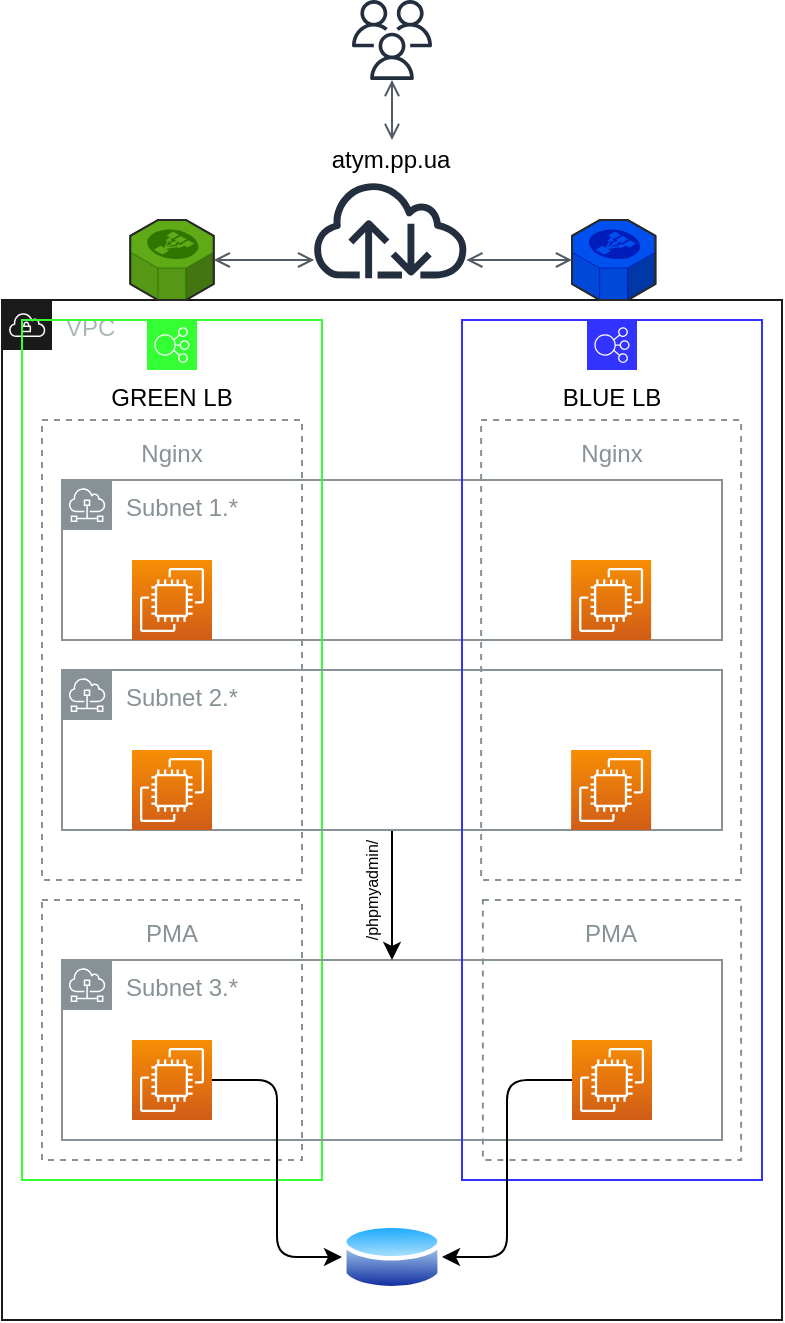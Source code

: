 <mxfile version="15.8.7" type="device"><diagram id="AItmDXGy2Lvs5Tl_apkD" name="Page-1"><mxGraphModel dx="1104" dy="1087" grid="0" gridSize="10" guides="1" tooltips="1" connect="1" arrows="1" fold="1" page="0" pageScale="1" pageWidth="850" pageHeight="1100" background="#ffffff" math="0" shadow="0"><root><mxCell id="0"/><mxCell id="1" parent="0"/><mxCell id="19" value="VPC" style="points=[[0,0],[0.25,0],[0.5,0],[0.75,0],[1,0],[1,0.25],[1,0.5],[1,0.75],[1,1],[0.75,1],[0.5,1],[0.25,1],[0,1],[0,0.75],[0,0.5],[0,0.25]];outlineConnect=0;gradientColor=none;html=1;whiteSpace=wrap;fontSize=12;fontStyle=0;shape=mxgraph.aws4.group;grIcon=mxgraph.aws4.group_vpc;verticalAlign=top;align=left;spacingLeft=30;fontColor=#AAB7B8;dashed=0;fillColor=none;strokeColor=#1A1A1A;" parent="1" vertex="1"><mxGeometry x="10" y="-70" width="390" height="510" as="geometry"/></mxCell><mxCell id="48" value="Nginx&lt;br&gt;" style="outlineConnect=0;gradientColor=none;html=1;whiteSpace=wrap;fontSize=12;fontStyle=0;strokeColor=#879196;fillColor=none;verticalAlign=top;align=center;fontColor=#879196;dashed=1;spacingTop=3;" parent="1" vertex="1"><mxGeometry x="30" y="-10" width="130" height="230" as="geometry"/></mxCell><mxCell id="47" value="Subnet 1.*" style="outlineConnect=0;gradientColor=none;html=1;whiteSpace=wrap;fontSize=12;fontStyle=0;shape=mxgraph.aws4.group;grIcon=mxgraph.aws4.group_subnet;strokeColor=#879196;fillColor=none;verticalAlign=top;align=left;spacingLeft=30;fontColor=#879196;dashed=0;" parent="1" vertex="1"><mxGeometry x="40" y="20" width="330" height="80" as="geometry"/></mxCell><mxCell id="62" value="Nginx&lt;br&gt;" style="outlineConnect=0;gradientColor=none;html=1;whiteSpace=wrap;fontSize=12;fontStyle=0;strokeColor=#879196;fillColor=none;verticalAlign=top;align=center;fontColor=#879196;dashed=1;spacingTop=3;" parent="1" vertex="1"><mxGeometry x="249.56" y="-10" width="130" height="230" as="geometry"/></mxCell><mxCell id="45" value="GREEN LB" style="outlineConnect=0;html=1;whiteSpace=wrap;fontSize=12;fontStyle=0;shape=mxgraph.aws4.groupCenter;grIcon=mxgraph.aws4.group_elastic_load_balancing;grStroke=1;verticalAlign=top;align=center;dashed=0;spacingTop=25;fillColor=none;strokeColor=#33FF33;fontColor=#000000;" parent="1" vertex="1"><mxGeometry x="20" y="-60" width="150" height="430" as="geometry"/></mxCell><mxCell id="56" value="PMA" style="outlineConnect=0;gradientColor=none;html=1;whiteSpace=wrap;fontSize=12;fontStyle=0;strokeColor=#879196;fillColor=none;verticalAlign=top;align=center;fontColor=#879196;dashed=1;spacingTop=3;" parent="1" vertex="1"><mxGeometry x="30" y="230" width="130" height="130" as="geometry"/></mxCell><mxCell id="63" value="PMA" style="outlineConnect=0;gradientColor=none;html=1;whiteSpace=wrap;fontSize=12;fontStyle=0;strokeColor=#879196;fillColor=none;verticalAlign=top;align=center;fontColor=#879196;dashed=1;spacingTop=3;" parent="1" vertex="1"><mxGeometry x="250.43" y="230" width="129.13" height="130" as="geometry"/></mxCell><mxCell id="55" value="Subnet 3.*&lt;br&gt;" style="outlineConnect=0;gradientColor=none;html=1;whiteSpace=wrap;fontSize=12;fontStyle=0;shape=mxgraph.aws4.group;grIcon=mxgraph.aws4.group_subnet;strokeColor=#879196;fillColor=none;verticalAlign=top;align=left;spacingLeft=30;fontColor=#879196;dashed=0;" parent="1" vertex="1"><mxGeometry x="40" y="260" width="330" height="90" as="geometry"/></mxCell><mxCell id="10" value="" style="edgeStyle=orthogonalEdgeStyle;html=1;endArrow=open;elbow=vertical;startArrow=open;startFill=0;endFill=0;strokeColor=#545B64;rounded=0;" parent="1" edge="1"><mxGeometry width="100" relative="1" as="geometry"><mxPoint x="205" y="-150" as="sourcePoint"/><mxPoint x="205" y="-180" as="targetPoint"/><Array as="points"/></mxGeometry></mxCell><mxCell id="11" value="" style="outlineConnect=0;fontColor=#232F3E;gradientColor=none;fillColor=#232F3E;strokeColor=none;dashed=0;verticalLabelPosition=bottom;verticalAlign=top;align=center;html=1;fontSize=12;fontStyle=0;aspect=fixed;pointerEvents=1;shape=mxgraph.aws4.internet;" parent="1" vertex="1"><mxGeometry x="164.13" y="-130" width="80" height="49.23" as="geometry"/></mxCell><mxCell id="12" value="" style="outlineConnect=0;fontColor=#232F3E;gradientColor=none;fillColor=#232F3E;strokeColor=none;dashed=0;verticalLabelPosition=bottom;verticalAlign=top;align=center;html=1;fontSize=12;fontStyle=0;aspect=fixed;pointerEvents=1;shape=mxgraph.aws4.users;" parent="1" vertex="1"><mxGeometry x="185" y="-220" width="40" height="40" as="geometry"/></mxCell><mxCell id="13" value="&lt;font color=&quot;#000000&quot;&gt;atym.pp.ua&lt;br&gt;&lt;/font&gt;" style="text;html=1;align=center;verticalAlign=middle;resizable=0;points=[];autosize=1;strokeColor=none;" parent="1" vertex="1"><mxGeometry x="169.13" y="-150" width="70" height="20" as="geometry"/></mxCell><mxCell id="14" value="" style="verticalLabelPosition=bottom;html=1;verticalAlign=top;strokeWidth=1;align=center;outlineConnect=0;dashed=0;outlineConnect=0;shape=mxgraph.aws3d.elasticLoadBalancing;fillColor=#60a917;strokeColor=#2D7600;aspect=fixed;direction=east;fontColor=#ffffff;" parent="1" vertex="1"><mxGeometry x="74.13" y="-110" width="41.74" height="40" as="geometry"/></mxCell><mxCell id="15" value="" style="edgeStyle=orthogonalEdgeStyle;html=1;endArrow=open;elbow=vertical;startArrow=open;startFill=0;endFill=0;strokeColor=#545B64;rounded=0;" parent="1" source="11" target="14" edge="1"><mxGeometry width="100" relative="1" as="geometry"><mxPoint x="360" y="310" as="sourcePoint"/><mxPoint x="160" y="-150" as="targetPoint"/><Array as="points"><mxPoint x="150" y="-90"/><mxPoint x="150" y="-90"/></Array></mxGeometry></mxCell><mxCell id="22" value="" style="aspect=fixed;perimeter=ellipsePerimeter;html=1;align=center;shadow=0;dashed=0;spacingTop=3;image;image=img/lib/active_directory/database.svg;" parent="1" vertex="1"><mxGeometry x="180" y="390" width="50" height="37" as="geometry"/></mxCell><mxCell id="16" value="" style="verticalLabelPosition=bottom;html=1;verticalAlign=top;strokeWidth=1;align=center;outlineConnect=0;dashed=0;outlineConnect=0;shape=mxgraph.aws3d.elasticLoadBalancing;fillColor=#0050ef;strokeColor=#001DBC;aspect=fixed;direction=east;fontColor=#ffffff;" parent="1" vertex="1"><mxGeometry x="295" y="-110" width="41.74" height="40" as="geometry"/></mxCell><mxCell id="39" value="" style="points=[[0,0,0],[0.25,0,0],[0.5,0,0],[0.75,0,0],[1,0,0],[0,1,0],[0.25,1,0],[0.5,1,0],[0.75,1,0],[1,1,0],[0,0.25,0],[0,0.5,0],[0,0.75,0],[1,0.25,0],[1,0.5,0],[1,0.75,0]];outlineConnect=0;fontColor=#232F3E;gradientColor=#F78E04;gradientDirection=north;fillColor=#D05C17;strokeColor=#ffffff;dashed=0;verticalLabelPosition=bottom;verticalAlign=top;align=center;html=1;fontSize=12;fontStyle=0;aspect=fixed;shape=mxgraph.aws4.resourceIcon;resIcon=mxgraph.aws4.ec2;" parent="1" vertex="1"><mxGeometry x="75" y="60" width="40" height="40" as="geometry"/></mxCell><mxCell id="nojgAzZFzNdz6m8paG4x-76" style="edgeStyle=orthogonalEdgeStyle;rounded=0;orthogonalLoop=1;jettySize=auto;html=1;" parent="1" source="46" target="55" edge="1"><mxGeometry relative="1" as="geometry"/></mxCell><mxCell id="46" value="Subnet 2.*" style="outlineConnect=0;gradientColor=none;html=1;whiteSpace=wrap;fontSize=12;fontStyle=0;shape=mxgraph.aws4.group;grIcon=mxgraph.aws4.group_subnet;strokeColor=#879196;fillColor=none;verticalAlign=top;align=left;spacingLeft=30;fontColor=#879196;dashed=0;" parent="1" vertex="1"><mxGeometry x="40" y="115" width="330" height="80" as="geometry"/></mxCell><mxCell id="33" value="" style="points=[[0,0,0],[0.25,0,0],[0.5,0,0],[0.75,0,0],[1,0,0],[0,1,0],[0.25,1,0],[0.5,1,0],[0.75,1,0],[1,1,0],[0,0.25,0],[0,0.5,0],[0,0.75,0],[1,0.25,0],[1,0.5,0],[1,0.75,0]];outlineConnect=0;fontColor=#232F3E;gradientColor=#F78E04;gradientDirection=north;fillColor=#D05C17;strokeColor=#ffffff;dashed=0;verticalLabelPosition=bottom;verticalAlign=top;align=center;html=1;fontSize=12;fontStyle=0;aspect=fixed;shape=mxgraph.aws4.resourceIcon;resIcon=mxgraph.aws4.ec2;" parent="1" vertex="1"><mxGeometry x="75" y="155" width="40" height="40" as="geometry"/></mxCell><mxCell id="58" value="BLUE LB" style="outlineConnect=0;html=1;whiteSpace=wrap;fontSize=12;fontStyle=0;shape=mxgraph.aws4.groupCenter;grIcon=mxgraph.aws4.group_elastic_load_balancing;grStroke=1;verticalAlign=top;align=center;dashed=0;spacingTop=25;fillColor=none;strokeColor=#3333FF;fontColor=#000000;" parent="1" vertex="1"><mxGeometry x="240" y="-60" width="150" height="430" as="geometry"/></mxCell><mxCell id="59" value="" style="points=[[0,0,0],[0.25,0,0],[0.5,0,0],[0.75,0,0],[1,0,0],[0,1,0],[0.25,1,0],[0.5,1,0],[0.75,1,0],[1,1,0],[0,0.25,0],[0,0.5,0],[0,0.75,0],[1,0.25,0],[1,0.5,0],[1,0.75,0]];outlineConnect=0;fontColor=#232F3E;gradientColor=#F78E04;gradientDirection=north;fillColor=#D05C17;strokeColor=#ffffff;dashed=0;verticalLabelPosition=bottom;verticalAlign=top;align=center;html=1;fontSize=12;fontStyle=0;aspect=fixed;shape=mxgraph.aws4.resourceIcon;resIcon=mxgraph.aws4.ec2;" parent="1" vertex="1"><mxGeometry x="294.56" y="60" width="40" height="40" as="geometry"/></mxCell><mxCell id="60" value="" style="points=[[0,0,0],[0.25,0,0],[0.5,0,0],[0.75,0,0],[1,0,0],[0,1,0],[0.25,1,0],[0.5,1,0],[0.75,1,0],[1,1,0],[0,0.25,0],[0,0.5,0],[0,0.75,0],[1,0.25,0],[1,0.5,0],[1,0.75,0]];outlineConnect=0;fontColor=#232F3E;gradientColor=#F78E04;gradientDirection=north;fillColor=#D05C17;strokeColor=#ffffff;dashed=0;verticalLabelPosition=bottom;verticalAlign=top;align=center;html=1;fontSize=12;fontStyle=0;aspect=fixed;shape=mxgraph.aws4.resourceIcon;resIcon=mxgraph.aws4.ec2;" parent="1" vertex="1"><mxGeometry x="294.56" y="155" width="40" height="40" as="geometry"/></mxCell><mxCell id="nojgAzZFzNdz6m8paG4x-81" style="edgeStyle=orthogonalEdgeStyle;rounded=1;orthogonalLoop=1;jettySize=auto;html=1;entryX=0;entryY=0.5;entryDx=0;entryDy=0;fontSize=8;" parent="1" source="54" target="22" edge="1"><mxGeometry relative="1" as="geometry"/></mxCell><mxCell id="54" value="" style="points=[[0,0,0],[0.25,0,0],[0.5,0,0],[0.75,0,0],[1,0,0],[0,1,0],[0.25,1,0],[0.5,1,0],[0.75,1,0],[1,1,0],[0,0.25,0],[0,0.5,0],[0,0.75,0],[1,0.25,0],[1,0.5,0],[1,0.75,0]];outlineConnect=0;fontColor=#232F3E;gradientColor=#F78E04;gradientDirection=north;fillColor=#D05C17;strokeColor=#ffffff;dashed=0;verticalLabelPosition=bottom;verticalAlign=top;align=center;html=1;fontSize=12;fontStyle=0;aspect=fixed;shape=mxgraph.aws4.resourceIcon;resIcon=mxgraph.aws4.ec2;" parent="1" vertex="1"><mxGeometry x="75.001" y="300" width="40" height="40" as="geometry"/></mxCell><mxCell id="nojgAzZFzNdz6m8paG4x-82" style="edgeStyle=orthogonalEdgeStyle;rounded=1;orthogonalLoop=1;jettySize=auto;html=1;entryX=1;entryY=0.5;entryDx=0;entryDy=0;fontSize=8;" parent="1" source="61" target="22" edge="1"><mxGeometry relative="1" as="geometry"/></mxCell><mxCell id="61" value="" style="points=[[0,0,0],[0.25,0,0],[0.5,0,0],[0.75,0,0],[1,0,0],[0,1,0],[0.25,1,0],[0.5,1,0],[0.75,1,0],[1,1,0],[0,0.25,0],[0,0.5,0],[0,0.75,0],[1,0.25,0],[1,0.5,0],[1,0.75,0]];outlineConnect=0;fontColor=#232F3E;gradientColor=#F78E04;gradientDirection=north;fillColor=#D05C17;strokeColor=#ffffff;dashed=0;verticalLabelPosition=bottom;verticalAlign=top;align=center;html=1;fontSize=12;fontStyle=0;aspect=fixed;shape=mxgraph.aws4.resourceIcon;resIcon=mxgraph.aws4.ec2;" parent="1" vertex="1"><mxGeometry x="295.001" y="300" width="40" height="40" as="geometry"/></mxCell><mxCell id="65" value="" style="edgeStyle=orthogonalEdgeStyle;html=1;endArrow=open;elbow=vertical;startArrow=open;startFill=0;endFill=0;strokeColor=#545B64;rounded=0;" parent="1" source="16" target="11" edge="1"><mxGeometry width="100" relative="1" as="geometry"><mxPoint x="260" y="-120" as="sourcePoint"/><mxPoint x="220" y="-140" as="targetPoint"/><Array as="points"><mxPoint x="260" y="-90"/><mxPoint x="260" y="-90"/></Array></mxGeometry></mxCell><mxCell id="nojgAzZFzNdz6m8paG4x-75" value="/phpmyadmin/" style="text;html=1;strokeColor=none;fillColor=none;align=center;verticalAlign=middle;whiteSpace=wrap;rounded=0;rotation=-90;spacing=0;fontSize=8;" parent="1" vertex="1"><mxGeometry x="170" y="210" width="50" height="30" as="geometry"/></mxCell></root></mxGraphModel></diagram></mxfile>